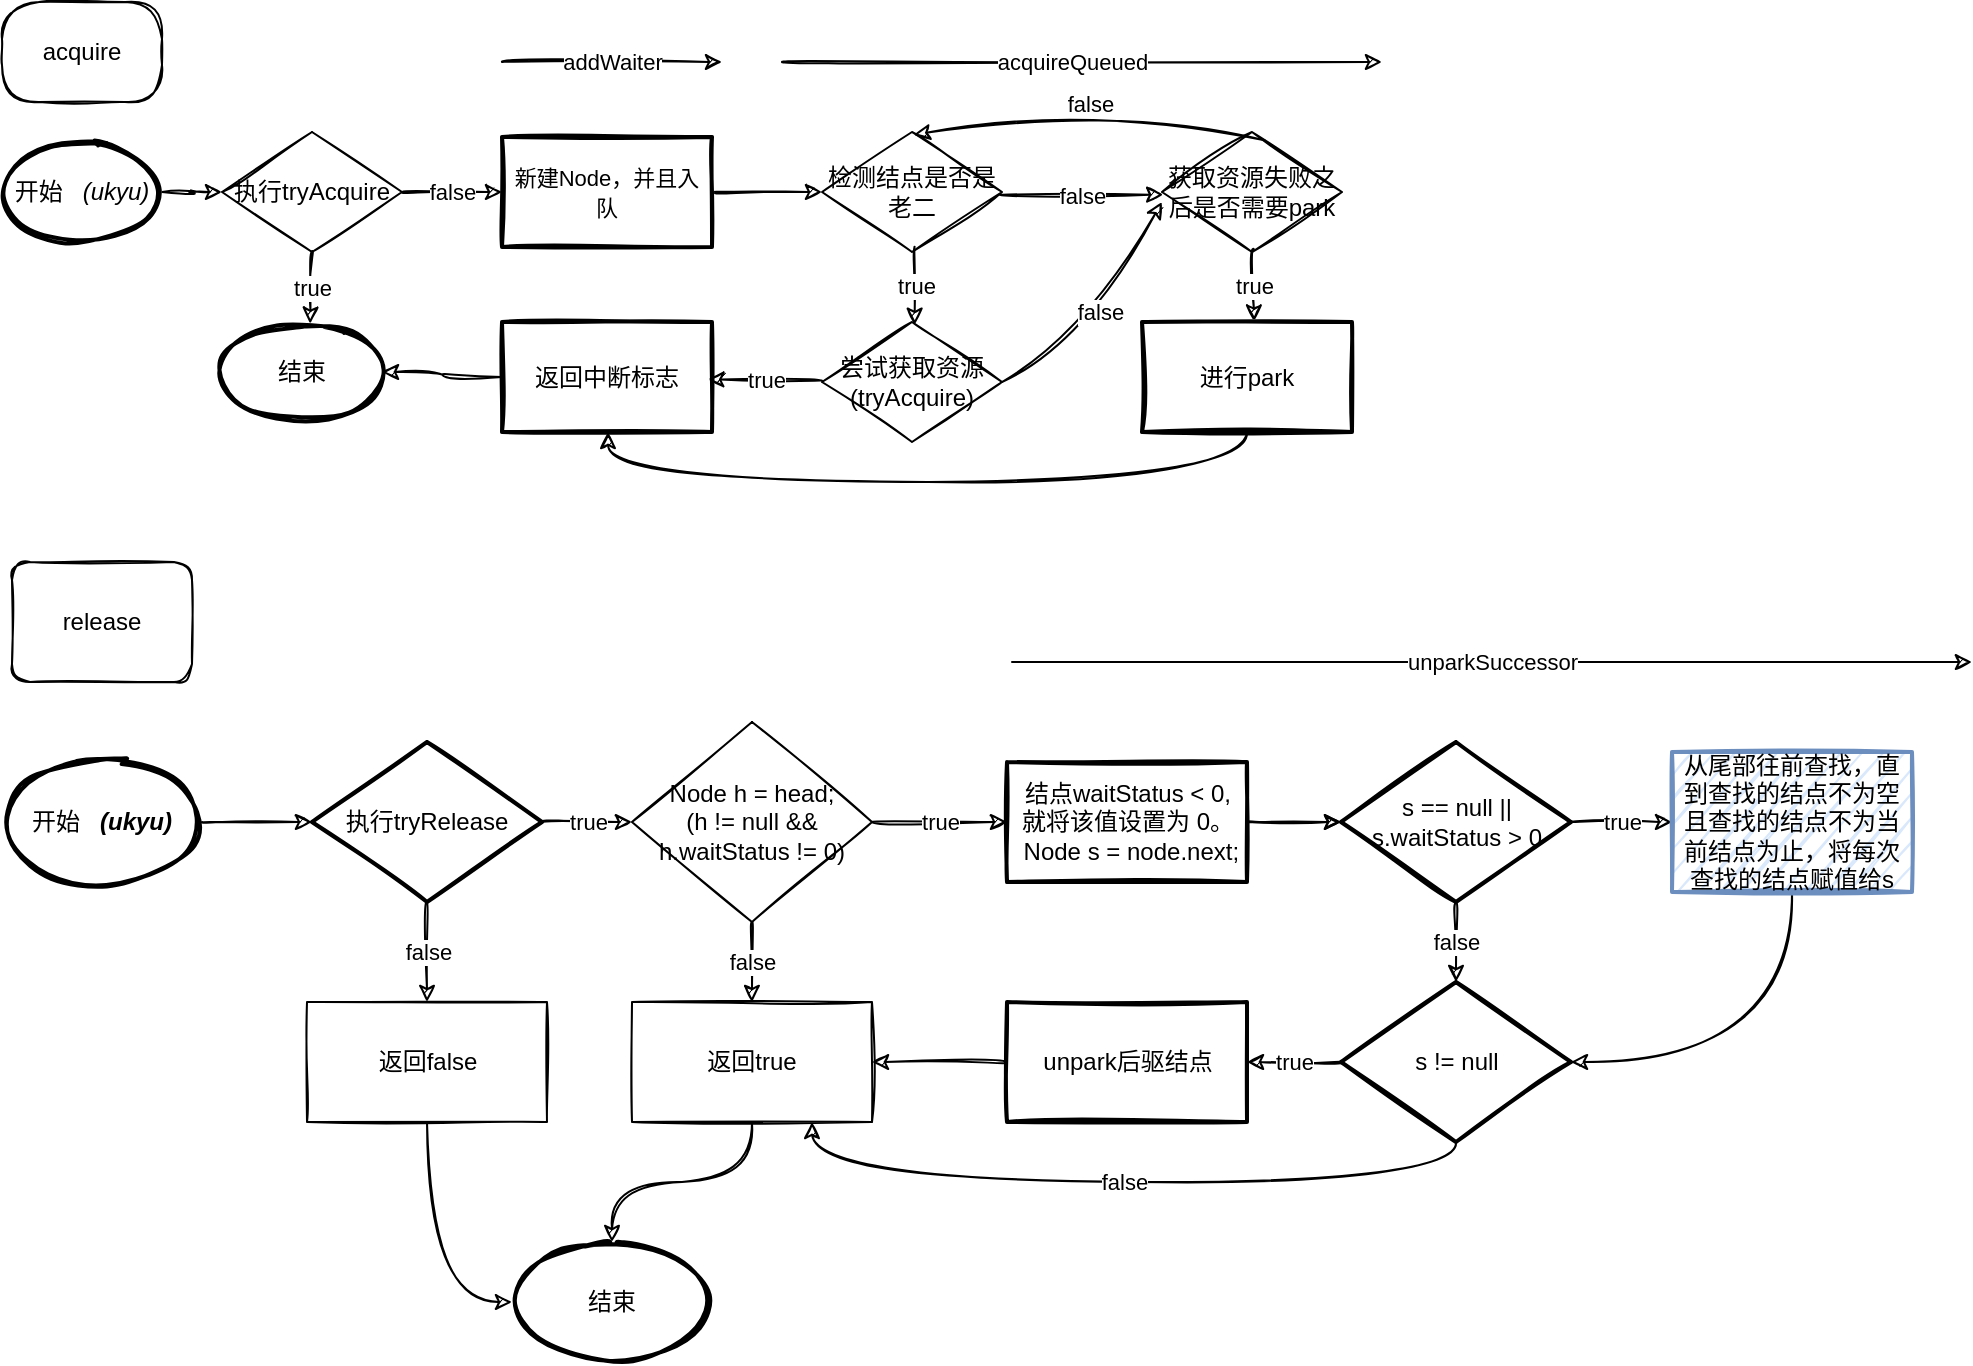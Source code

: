 <mxfile version="14.6.12" type="github">
  <diagram id="C5RBs43oDa-KdzZeNtuy" name="AQS">
    <mxGraphModel dx="1849" dy="579" grid="1" gridSize="10" guides="0" tooltips="1" connect="0" arrows="1" fold="1" page="1" pageScale="1" pageWidth="827" pageHeight="1169" math="0" shadow="0">
      <root>
        <mxCell id="WIyWlLk6GJQsqaUBKTNV-0" />
        <mxCell id="WIyWlLk6GJQsqaUBKTNV-1" parent="WIyWlLk6GJQsqaUBKTNV-0" />
        <mxCell id="vwcy31EGOwFMrzwBE-xM-12" value="false" style="edgeStyle=orthogonalEdgeStyle;orthogonalLoop=1;jettySize=auto;html=1;sketch=1;curved=1;" parent="WIyWlLk6GJQsqaUBKTNV-1" source="vwcy31EGOwFMrzwBE-xM-3" target="vwcy31EGOwFMrzwBE-xM-11" edge="1">
          <mxGeometry relative="1" as="geometry" />
        </mxCell>
        <mxCell id="vwcy31EGOwFMrzwBE-xM-3" value="执行tryAcquire" style="strokeWidth=1;html=1;shape=mxgraph.flowchart.decision;whiteSpace=wrap;sketch=1;" parent="WIyWlLk6GJQsqaUBKTNV-1" vertex="1">
          <mxGeometry x="-670" y="155" width="90" height="60" as="geometry" />
        </mxCell>
        <mxCell id="vwcy31EGOwFMrzwBE-xM-9" value="结束" style="strokeWidth=2;html=1;shape=mxgraph.flowchart.start_1;whiteSpace=wrap;sketch=1;" parent="WIyWlLk6GJQsqaUBKTNV-1" vertex="1">
          <mxGeometry x="-670" y="250" width="80" height="50" as="geometry" />
        </mxCell>
        <mxCell id="vwcy31EGOwFMrzwBE-xM-36" value="" style="edgeStyle=orthogonalEdgeStyle;rounded=0;orthogonalLoop=1;jettySize=auto;html=1;labelBackgroundColor=none;sketch=1;curved=1;" parent="WIyWlLk6GJQsqaUBKTNV-1" source="vwcy31EGOwFMrzwBE-xM-11" target="vwcy31EGOwFMrzwBE-xM-35" edge="1">
          <mxGeometry relative="1" as="geometry" />
        </mxCell>
        <mxCell id="vwcy31EGOwFMrzwBE-xM-11" value="&lt;font style=&quot;font-size: 11px&quot;&gt;新建Node，并且入队&lt;/font&gt;" style="whiteSpace=wrap;html=1;strokeWidth=2;sketch=1;" parent="WIyWlLk6GJQsqaUBKTNV-1" vertex="1">
          <mxGeometry x="-530" y="157.5" width="105" height="55" as="geometry" />
        </mxCell>
        <mxCell id="vwcy31EGOwFMrzwBE-xM-19" value="" style="endArrow=classic;html=1;labelBackgroundColor=none;sketch=1;curved=1;" parent="WIyWlLk6GJQsqaUBKTNV-1" edge="1">
          <mxGeometry relative="1" as="geometry">
            <mxPoint x="-530" y="120" as="sourcePoint" />
            <mxPoint x="-420" y="120" as="targetPoint" />
          </mxGeometry>
        </mxCell>
        <mxCell id="vwcy31EGOwFMrzwBE-xM-20" value="addWaiter" style="edgeLabel;resizable=0;html=1;align=center;verticalAlign=middle;sketch=1;" parent="vwcy31EGOwFMrzwBE-xM-19" connectable="0" vertex="1">
          <mxGeometry relative="1" as="geometry" />
        </mxCell>
        <mxCell id="vwcy31EGOwFMrzwBE-xM-28" value="" style="edgeStyle=orthogonalEdgeStyle;rounded=0;orthogonalLoop=1;jettySize=auto;html=1;labelBackgroundColor=none;sketch=1;curved=1;" parent="WIyWlLk6GJQsqaUBKTNV-1" source="vwcy31EGOwFMrzwBE-xM-23" target="vwcy31EGOwFMrzwBE-xM-3" edge="1">
          <mxGeometry relative="1" as="geometry" />
        </mxCell>
        <mxCell id="vwcy31EGOwFMrzwBE-xM-23" value="开始&amp;nbsp;&lt;i&gt; &amp;nbsp;(ukyu)&lt;/i&gt;" style="strokeWidth=2;html=1;shape=mxgraph.flowchart.start_1;whiteSpace=wrap;sketch=1;" parent="WIyWlLk6GJQsqaUBKTNV-1" vertex="1">
          <mxGeometry x="-780" y="160" width="80" height="50" as="geometry" />
        </mxCell>
        <mxCell id="vwcy31EGOwFMrzwBE-xM-31" value="" style="endArrow=classic;html=1;labelBackgroundColor=none;sketch=1;curved=1;" parent="WIyWlLk6GJQsqaUBKTNV-1" edge="1">
          <mxGeometry relative="1" as="geometry">
            <mxPoint x="-390" y="120" as="sourcePoint" />
            <mxPoint x="-90" y="120" as="targetPoint" />
          </mxGeometry>
        </mxCell>
        <mxCell id="vwcy31EGOwFMrzwBE-xM-32" value="acquireQueued" style="edgeLabel;resizable=0;html=1;align=center;verticalAlign=middle;sketch=1;" parent="vwcy31EGOwFMrzwBE-xM-31" connectable="0" vertex="1">
          <mxGeometry relative="1" as="geometry">
            <mxPoint x="-5" as="offset" />
          </mxGeometry>
        </mxCell>
        <mxCell id="vwcy31EGOwFMrzwBE-xM-35" value="检测结点是否是老二" style="strokeWidth=1;html=1;shape=mxgraph.flowchart.decision;whiteSpace=wrap;sketch=1;" parent="WIyWlLk6GJQsqaUBKTNV-1" vertex="1">
          <mxGeometry x="-370" y="155" width="90" height="60" as="geometry" />
        </mxCell>
        <mxCell id="vwcy31EGOwFMrzwBE-xM-42" value="" style="endArrow=classic;html=1;labelBackgroundColor=none;entryX=0.551;entryY=0.017;entryDx=0;entryDy=0;entryPerimeter=0;exitX=0.5;exitY=0.993;exitDx=0;exitDy=0;exitPerimeter=0;sketch=1;curved=1;" parent="WIyWlLk6GJQsqaUBKTNV-1" source="vwcy31EGOwFMrzwBE-xM-3" target="vwcy31EGOwFMrzwBE-xM-9" edge="1">
          <mxGeometry relative="1" as="geometry">
            <mxPoint x="-640" y="230" as="sourcePoint" />
            <mxPoint x="-540" y="230" as="targetPoint" />
          </mxGeometry>
        </mxCell>
        <mxCell id="vwcy31EGOwFMrzwBE-xM-43" value="true" style="edgeLabel;resizable=0;html=1;align=center;verticalAlign=middle;sketch=1;" parent="vwcy31EGOwFMrzwBE-xM-42" connectable="0" vertex="1">
          <mxGeometry relative="1" as="geometry" />
        </mxCell>
        <mxCell id="vwcy31EGOwFMrzwBE-xM-44" value="" style="endArrow=classic;html=1;labelBackgroundColor=none;exitX=0.515;exitY=0.958;exitDx=0;exitDy=0;exitPerimeter=0;entryX=0.515;entryY=0.023;entryDx=0;entryDy=0;entryPerimeter=0;sketch=1;curved=1;" parent="WIyWlLk6GJQsqaUBKTNV-1" source="vwcy31EGOwFMrzwBE-xM-35" target="vwcy31EGOwFMrzwBE-xM-46" edge="1">
          <mxGeometry relative="1" as="geometry">
            <mxPoint x="-329.08" y="224.58" as="sourcePoint" />
            <mxPoint x="-323" y="240" as="targetPoint" />
          </mxGeometry>
        </mxCell>
        <mxCell id="vwcy31EGOwFMrzwBE-xM-45" value="true" style="edgeLabel;resizable=0;html=1;align=center;verticalAlign=middle;sketch=1;" parent="vwcy31EGOwFMrzwBE-xM-44" connectable="0" vertex="1">
          <mxGeometry relative="1" as="geometry" />
        </mxCell>
        <mxCell id="vwcy31EGOwFMrzwBE-xM-46" value="尝试获取资源(tryAcquire)" style="strokeWidth=1;html=1;shape=mxgraph.flowchart.decision;whiteSpace=wrap;sketch=1;" parent="WIyWlLk6GJQsqaUBKTNV-1" vertex="1">
          <mxGeometry x="-370" y="250" width="90" height="60" as="geometry" />
        </mxCell>
        <mxCell id="vwcy31EGOwFMrzwBE-xM-47" value="" style="endArrow=classic;html=1;labelBackgroundColor=none;entryX=0.978;entryY=0.52;entryDx=0;entryDy=0;entryPerimeter=0;sketch=1;curved=1;" parent="WIyWlLk6GJQsqaUBKTNV-1" source="vwcy31EGOwFMrzwBE-xM-46" target="vwcy31EGOwFMrzwBE-xM-49" edge="1">
          <mxGeometry relative="1" as="geometry">
            <mxPoint x="-510" y="270" as="sourcePoint" />
            <mxPoint x="-430" y="280" as="targetPoint" />
          </mxGeometry>
        </mxCell>
        <mxCell id="vwcy31EGOwFMrzwBE-xM-48" value="true" style="edgeLabel;resizable=0;html=1;align=center;verticalAlign=middle;sketch=1;" parent="vwcy31EGOwFMrzwBE-xM-47" connectable="0" vertex="1">
          <mxGeometry relative="1" as="geometry" />
        </mxCell>
        <mxCell id="vwcy31EGOwFMrzwBE-xM-51" value="" style="edgeStyle=orthogonalEdgeStyle;rounded=0;orthogonalLoop=1;jettySize=auto;html=1;labelBackgroundColor=none;sketch=1;curved=1;" parent="WIyWlLk6GJQsqaUBKTNV-1" source="vwcy31EGOwFMrzwBE-xM-49" target="vwcy31EGOwFMrzwBE-xM-9" edge="1">
          <mxGeometry relative="1" as="geometry" />
        </mxCell>
        <mxCell id="vwcy31EGOwFMrzwBE-xM-49" value="返回中断标志" style="whiteSpace=wrap;html=1;strokeWidth=2;sketch=1;" parent="WIyWlLk6GJQsqaUBKTNV-1" vertex="1">
          <mxGeometry x="-530" y="250" width="105" height="55" as="geometry" />
        </mxCell>
        <mxCell id="vwcy31EGOwFMrzwBE-xM-52" value="获取资源失败之后是否需要park" style="strokeWidth=1;html=1;shape=mxgraph.flowchart.decision;whiteSpace=wrap;sketch=1;" parent="WIyWlLk6GJQsqaUBKTNV-1" vertex="1">
          <mxGeometry x="-200" y="155" width="90" height="60" as="geometry" />
        </mxCell>
        <mxCell id="vwcy31EGOwFMrzwBE-xM-55" value="" style="endArrow=classic;html=1;labelBackgroundColor=none;exitX=0.989;exitY=0.522;exitDx=0;exitDy=0;exitPerimeter=0;entryX=0.007;entryY=0.522;entryDx=0;entryDy=0;entryPerimeter=0;sketch=1;curved=1;" parent="WIyWlLk6GJQsqaUBKTNV-1" source="vwcy31EGOwFMrzwBE-xM-35" target="vwcy31EGOwFMrzwBE-xM-52" edge="1">
          <mxGeometry relative="1" as="geometry">
            <mxPoint x="-280" y="200" as="sourcePoint" />
            <mxPoint x="-180" y="200" as="targetPoint" />
          </mxGeometry>
        </mxCell>
        <mxCell id="vwcy31EGOwFMrzwBE-xM-56" value="false" style="edgeLabel;resizable=0;html=1;align=center;verticalAlign=middle;sketch=1;" parent="vwcy31EGOwFMrzwBE-xM-55" connectable="0" vertex="1">
          <mxGeometry relative="1" as="geometry" />
        </mxCell>
        <mxCell id="vwcy31EGOwFMrzwBE-xM-57" value="" style="endArrow=classic;html=1;labelBackgroundColor=none;entryX=0.509;entryY=0.024;entryDx=0;entryDy=0;entryPerimeter=0;exitX=0.57;exitY=0.069;exitDx=0;exitDy=0;exitPerimeter=0;sketch=1;curved=1;" parent="WIyWlLk6GJQsqaUBKTNV-1" source="vwcy31EGOwFMrzwBE-xM-52" target="vwcy31EGOwFMrzwBE-xM-35" edge="1">
          <mxGeometry relative="1" as="geometry">
            <mxPoint x="-110" y="190" as="sourcePoint" />
            <mxPoint x="-28.38" y="190.0" as="targetPoint" />
            <Array as="points">
              <mxPoint x="-230" y="140" />
            </Array>
          </mxGeometry>
        </mxCell>
        <mxCell id="vwcy31EGOwFMrzwBE-xM-58" value="false" style="edgeLabel;resizable=0;html=1;align=center;verticalAlign=middle;sketch=1;" parent="vwcy31EGOwFMrzwBE-xM-57" connectable="0" vertex="1">
          <mxGeometry relative="1" as="geometry" />
        </mxCell>
        <mxCell id="vwcy31EGOwFMrzwBE-xM-59" value="" style="endArrow=classic;html=1;labelBackgroundColor=none;exitX=0.51;exitY=0.976;exitDx=0;exitDy=0;exitPerimeter=0;entryX=0.533;entryY=-0.004;entryDx=0;entryDy=0;entryPerimeter=0;sketch=1;curved=1;" parent="WIyWlLk6GJQsqaUBKTNV-1" source="vwcy31EGOwFMrzwBE-xM-52" target="vwcy31EGOwFMrzwBE-xM-61" edge="1">
          <mxGeometry relative="1" as="geometry">
            <mxPoint x="-150.0" y="230.0" as="sourcePoint" />
            <mxPoint x="-150" y="250" as="targetPoint" />
          </mxGeometry>
        </mxCell>
        <mxCell id="vwcy31EGOwFMrzwBE-xM-60" value="true" style="edgeLabel;resizable=0;html=1;align=center;verticalAlign=middle;sketch=1;" parent="vwcy31EGOwFMrzwBE-xM-59" connectable="0" vertex="1">
          <mxGeometry relative="1" as="geometry" />
        </mxCell>
        <mxCell id="vwcy31EGOwFMrzwBE-xM-62" value="" style="edgeStyle=orthogonalEdgeStyle;rounded=0;orthogonalLoop=1;jettySize=auto;html=1;labelBackgroundColor=none;sketch=1;curved=1;" parent="WIyWlLk6GJQsqaUBKTNV-1" source="vwcy31EGOwFMrzwBE-xM-61" target="vwcy31EGOwFMrzwBE-xM-49" edge="1">
          <mxGeometry relative="1" as="geometry">
            <mxPoint x="-245" y="360" as="targetPoint" />
            <Array as="points">
              <mxPoint x="-157" y="330" />
              <mxPoint x="-477" y="330" />
            </Array>
          </mxGeometry>
        </mxCell>
        <mxCell id="vwcy31EGOwFMrzwBE-xM-61" value="进行park" style="rounded=0;whiteSpace=wrap;html=1;strokeWidth=2;sketch=1;" parent="WIyWlLk6GJQsqaUBKTNV-1" vertex="1">
          <mxGeometry x="-210" y="250" width="105" height="55" as="geometry" />
        </mxCell>
        <mxCell id="vwcy31EGOwFMrzwBE-xM-63" value="" style="endArrow=classic;html=1;labelBackgroundColor=none;sketch=1;curved=1;" parent="WIyWlLk6GJQsqaUBKTNV-1" edge="1">
          <mxGeometry relative="1" as="geometry">
            <mxPoint x="-280" y="280" as="sourcePoint" />
            <mxPoint x="-200" y="190" as="targetPoint" />
            <Array as="points">
              <mxPoint x="-240" y="260" />
            </Array>
          </mxGeometry>
        </mxCell>
        <mxCell id="vwcy31EGOwFMrzwBE-xM-64" value="false" style="edgeLabel;resizable=0;html=1;align=center;verticalAlign=middle;sketch=1;" parent="vwcy31EGOwFMrzwBE-xM-63" connectable="0" vertex="1">
          <mxGeometry relative="1" as="geometry" />
        </mxCell>
        <mxCell id="vwcy31EGOwFMrzwBE-xM-65" value="acquire" style="rounded=1;whiteSpace=wrap;html=1;sketch=1;strokeWidth=1;arcSize=37;" parent="WIyWlLk6GJQsqaUBKTNV-1" vertex="1">
          <mxGeometry x="-780" y="90" width="80" height="50" as="geometry" />
        </mxCell>
        <mxCell id="tIHznOpL790k0B_LkPmY-0" value="release" style="rounded=1;whiteSpace=wrap;html=1;sketch=1;" vertex="1" parent="WIyWlLk6GJQsqaUBKTNV-1">
          <mxGeometry x="-775" y="370" width="90" height="60" as="geometry" />
        </mxCell>
        <mxCell id="tIHznOpL790k0B_LkPmY-1" value="" style="edgeStyle=orthogonalEdgeStyle;rounded=0;orthogonalLoop=1;jettySize=auto;html=1;sketch=1;curved=1;" edge="1" parent="WIyWlLk6GJQsqaUBKTNV-1" source="tIHznOpL790k0B_LkPmY-2" target="tIHznOpL790k0B_LkPmY-5">
          <mxGeometry relative="1" as="geometry" />
        </mxCell>
        <mxCell id="tIHznOpL790k0B_LkPmY-2" value="开始&amp;nbsp; &lt;i&gt;&lt;b&gt;&amp;nbsp;(ukyu)&lt;/b&gt;&lt;/i&gt;" style="strokeWidth=2;html=1;shape=mxgraph.flowchart.start_1;whiteSpace=wrap;sketch=1;" vertex="1" parent="WIyWlLk6GJQsqaUBKTNV-1">
          <mxGeometry x="-780" y="470" width="100" height="60" as="geometry" />
        </mxCell>
        <mxCell id="tIHznOpL790k0B_LkPmY-3" value="true" style="edgeStyle=orthogonalEdgeStyle;rounded=0;orthogonalLoop=1;jettySize=auto;html=1;sketch=1;curved=1;" edge="1" parent="WIyWlLk6GJQsqaUBKTNV-1" source="tIHznOpL790k0B_LkPmY-5" target="tIHznOpL790k0B_LkPmY-9">
          <mxGeometry relative="1" as="geometry" />
        </mxCell>
        <mxCell id="tIHznOpL790k0B_LkPmY-4" value="false" style="edgeStyle=orthogonalEdgeStyle;rounded=0;orthogonalLoop=1;jettySize=auto;html=1;sketch=1;curved=1;" edge="1" parent="WIyWlLk6GJQsqaUBKTNV-1" source="tIHznOpL790k0B_LkPmY-5" target="tIHznOpL790k0B_LkPmY-21">
          <mxGeometry relative="1" as="geometry" />
        </mxCell>
        <mxCell id="tIHznOpL790k0B_LkPmY-5" value="执行tryRelease" style="rhombus;whiteSpace=wrap;html=1;strokeWidth=2;sketch=1;" vertex="1" parent="WIyWlLk6GJQsqaUBKTNV-1">
          <mxGeometry x="-625" y="460" width="115" height="80" as="geometry" />
        </mxCell>
        <mxCell id="tIHznOpL790k0B_LkPmY-6" value="结束" style="ellipse;whiteSpace=wrap;html=1;strokeWidth=2;sketch=1;" vertex="1" parent="WIyWlLk6GJQsqaUBKTNV-1">
          <mxGeometry x="-525" y="710" width="100" height="60" as="geometry" />
        </mxCell>
        <mxCell id="tIHznOpL790k0B_LkPmY-7" value="true" style="edgeStyle=orthogonalEdgeStyle;rounded=0;orthogonalLoop=1;jettySize=auto;html=1;exitX=1;exitY=0.5;exitDx=0;exitDy=0;sketch=1;curved=1;" edge="1" parent="WIyWlLk6GJQsqaUBKTNV-1" source="tIHznOpL790k0B_LkPmY-9" target="tIHznOpL790k0B_LkPmY-14">
          <mxGeometry relative="1" as="geometry" />
        </mxCell>
        <mxCell id="tIHznOpL790k0B_LkPmY-8" value="false" style="edgeStyle=orthogonalEdgeStyle;rounded=0;orthogonalLoop=1;jettySize=auto;html=1;sketch=1;curved=1;" edge="1" parent="WIyWlLk6GJQsqaUBKTNV-1" source="tIHznOpL790k0B_LkPmY-9" target="tIHznOpL790k0B_LkPmY-19">
          <mxGeometry relative="1" as="geometry" />
        </mxCell>
        <mxCell id="tIHznOpL790k0B_LkPmY-9" value="Node h = head;&lt;br&gt;(h != null &amp;amp;&amp;amp; h.waitStatus != 0)" style="rhombus;whiteSpace=wrap;html=1;strokeWidth=1;sketch=1;" vertex="1" parent="WIyWlLk6GJQsqaUBKTNV-1">
          <mxGeometry x="-465" y="450" width="120" height="100" as="geometry" />
        </mxCell>
        <mxCell id="tIHznOpL790k0B_LkPmY-10" value="" style="endArrow=classic;html=1;sketch=1;curved=1;" edge="1" parent="WIyWlLk6GJQsqaUBKTNV-1">
          <mxGeometry relative="1" as="geometry">
            <mxPoint x="-275" y="420" as="sourcePoint" />
            <mxPoint x="205" y="420" as="targetPoint" />
            <Array as="points">
              <mxPoint x="-105" y="420" />
            </Array>
          </mxGeometry>
        </mxCell>
        <mxCell id="tIHznOpL790k0B_LkPmY-11" value="unparkSuccessor" style="edgeLabel;resizable=0;html=1;align=center;verticalAlign=middle;sketch=1;" connectable="0" vertex="1" parent="tIHznOpL790k0B_LkPmY-10">
          <mxGeometry relative="1" as="geometry" />
        </mxCell>
        <mxCell id="tIHznOpL790k0B_LkPmY-12" value="" style="edgeStyle=orthogonalEdgeStyle;rounded=0;orthogonalLoop=1;jettySize=auto;html=1;sketch=1;curved=1;" edge="1" parent="WIyWlLk6GJQsqaUBKTNV-1" source="tIHznOpL790k0B_LkPmY-14" target="tIHznOpL790k0B_LkPmY-17">
          <mxGeometry relative="1" as="geometry" />
        </mxCell>
        <mxCell id="tIHznOpL790k0B_LkPmY-13" value="" style="edgeStyle=orthogonalEdgeStyle;rounded=0;orthogonalLoop=1;jettySize=auto;html=1;sketch=1;curved=1;" edge="1" parent="WIyWlLk6GJQsqaUBKTNV-1" source="tIHznOpL790k0B_LkPmY-14" target="tIHznOpL790k0B_LkPmY-17">
          <mxGeometry relative="1" as="geometry" />
        </mxCell>
        <mxCell id="tIHznOpL790k0B_LkPmY-14" value="&lt;br&gt;结点waitStatus &amp;lt; 0, 就将该值设置为 0。&lt;br&gt;&amp;nbsp;&lt;span&gt;Node s = node.next;&lt;br&gt;&lt;br&gt;&lt;/span&gt;" style="whiteSpace=wrap;html=1;strokeWidth=2;sketch=1;" vertex="1" parent="WIyWlLk6GJQsqaUBKTNV-1">
          <mxGeometry x="-277.5" y="470" width="120" height="60" as="geometry" />
        </mxCell>
        <mxCell id="tIHznOpL790k0B_LkPmY-15" value="true" style="edgeStyle=orthogonalEdgeStyle;rounded=0;orthogonalLoop=1;jettySize=auto;html=1;sketch=1;curved=1;" edge="1" parent="WIyWlLk6GJQsqaUBKTNV-1" source="tIHznOpL790k0B_LkPmY-17" target="tIHznOpL790k0B_LkPmY-25">
          <mxGeometry relative="1" as="geometry" />
        </mxCell>
        <mxCell id="tIHznOpL790k0B_LkPmY-16" value="false" style="edgeStyle=orthogonalEdgeStyle;rounded=0;orthogonalLoop=1;jettySize=auto;html=1;sketch=1;curved=1;" edge="1" parent="WIyWlLk6GJQsqaUBKTNV-1" source="tIHznOpL790k0B_LkPmY-17" target="tIHznOpL790k0B_LkPmY-28">
          <mxGeometry relative="1" as="geometry" />
        </mxCell>
        <mxCell id="tIHznOpL790k0B_LkPmY-17" value="s == null || s.waitStatus &amp;gt; 0" style="rhombus;whiteSpace=wrap;html=1;strokeWidth=2;sketch=1;" vertex="1" parent="WIyWlLk6GJQsqaUBKTNV-1">
          <mxGeometry x="-110.5" y="460" width="115" height="80" as="geometry" />
        </mxCell>
        <mxCell id="tIHznOpL790k0B_LkPmY-18" style="edgeStyle=orthogonalEdgeStyle;rounded=0;orthogonalLoop=1;jettySize=auto;html=1;exitX=0.5;exitY=1;exitDx=0;exitDy=0;entryX=0.5;entryY=0;entryDx=0;entryDy=0;sketch=1;curved=1;" edge="1" parent="WIyWlLk6GJQsqaUBKTNV-1" source="tIHznOpL790k0B_LkPmY-19" target="tIHznOpL790k0B_LkPmY-6">
          <mxGeometry relative="1" as="geometry" />
        </mxCell>
        <mxCell id="tIHznOpL790k0B_LkPmY-19" value="返回true" style="whiteSpace=wrap;html=1;strokeWidth=1;sketch=1;" vertex="1" parent="WIyWlLk6GJQsqaUBKTNV-1">
          <mxGeometry x="-465" y="590" width="120" height="60" as="geometry" />
        </mxCell>
        <mxCell id="tIHznOpL790k0B_LkPmY-20" style="edgeStyle=orthogonalEdgeStyle;rounded=0;orthogonalLoop=1;jettySize=auto;html=1;exitX=0.5;exitY=1;exitDx=0;exitDy=0;entryX=0;entryY=0.5;entryDx=0;entryDy=0;sketch=1;curved=1;" edge="1" parent="WIyWlLk6GJQsqaUBKTNV-1" source="tIHznOpL790k0B_LkPmY-21" target="tIHznOpL790k0B_LkPmY-6">
          <mxGeometry relative="1" as="geometry" />
        </mxCell>
        <mxCell id="tIHznOpL790k0B_LkPmY-21" value="返回false" style="whiteSpace=wrap;html=1;strokeWidth=1;sketch=1;" vertex="1" parent="WIyWlLk6GJQsqaUBKTNV-1">
          <mxGeometry x="-627.5" y="590" width="120" height="60" as="geometry" />
        </mxCell>
        <mxCell id="tIHznOpL790k0B_LkPmY-22" style="edgeStyle=orthogonalEdgeStyle;rounded=0;orthogonalLoop=1;jettySize=auto;html=1;exitX=0;exitY=0.5;exitDx=0;exitDy=0;sketch=1;curved=1;" edge="1" parent="WIyWlLk6GJQsqaUBKTNV-1" source="tIHznOpL790k0B_LkPmY-23" target="tIHznOpL790k0B_LkPmY-19">
          <mxGeometry relative="1" as="geometry" />
        </mxCell>
        <mxCell id="tIHznOpL790k0B_LkPmY-23" value="unpark后驱结点" style="whiteSpace=wrap;html=1;strokeWidth=2;sketch=1;" vertex="1" parent="WIyWlLk6GJQsqaUBKTNV-1">
          <mxGeometry x="-277.5" y="590" width="120" height="60" as="geometry" />
        </mxCell>
        <mxCell id="tIHznOpL790k0B_LkPmY-24" style="edgeStyle=orthogonalEdgeStyle;rounded=0;orthogonalLoop=1;jettySize=auto;html=1;exitX=0.5;exitY=1;exitDx=0;exitDy=0;entryX=1;entryY=0.5;entryDx=0;entryDy=0;sketch=1;curved=1;" edge="1" parent="WIyWlLk6GJQsqaUBKTNV-1" source="tIHznOpL790k0B_LkPmY-25" target="tIHznOpL790k0B_LkPmY-28">
          <mxGeometry relative="1" as="geometry" />
        </mxCell>
        <mxCell id="tIHznOpL790k0B_LkPmY-25" value="从尾部往前查找，直到查找的结点不为空且查找的结点不为当前结点为止，将每次查找的结点赋值给s" style="whiteSpace=wrap;html=1;strokeWidth=2;sketch=1;fillColor=#dae8fc;strokeColor=#6c8ebf;" vertex="1" parent="WIyWlLk6GJQsqaUBKTNV-1">
          <mxGeometry x="55" y="465" width="120" height="70" as="geometry" />
        </mxCell>
        <mxCell id="tIHznOpL790k0B_LkPmY-26" value="true" style="edgeStyle=orthogonalEdgeStyle;rounded=0;orthogonalLoop=1;jettySize=auto;html=1;exitX=0;exitY=0.5;exitDx=0;exitDy=0;entryX=1;entryY=0.5;entryDx=0;entryDy=0;sketch=1;curved=1;" edge="1" parent="WIyWlLk6GJQsqaUBKTNV-1" source="tIHznOpL790k0B_LkPmY-28" target="tIHznOpL790k0B_LkPmY-23">
          <mxGeometry relative="1" as="geometry" />
        </mxCell>
        <mxCell id="tIHznOpL790k0B_LkPmY-27" value="false" style="edgeStyle=orthogonalEdgeStyle;rounded=0;orthogonalLoop=1;jettySize=auto;html=1;exitX=0.5;exitY=1;exitDx=0;exitDy=0;entryX=0.75;entryY=1;entryDx=0;entryDy=0;sketch=1;curved=1;" edge="1" parent="WIyWlLk6GJQsqaUBKTNV-1" source="tIHznOpL790k0B_LkPmY-28" target="tIHznOpL790k0B_LkPmY-19">
          <mxGeometry relative="1" as="geometry" />
        </mxCell>
        <mxCell id="tIHznOpL790k0B_LkPmY-28" value="s != null" style="rhombus;whiteSpace=wrap;html=1;strokeWidth=2;sketch=1;" vertex="1" parent="WIyWlLk6GJQsqaUBKTNV-1">
          <mxGeometry x="-110.5" y="580" width="115" height="80" as="geometry" />
        </mxCell>
      </root>
    </mxGraphModel>
  </diagram>
</mxfile>
